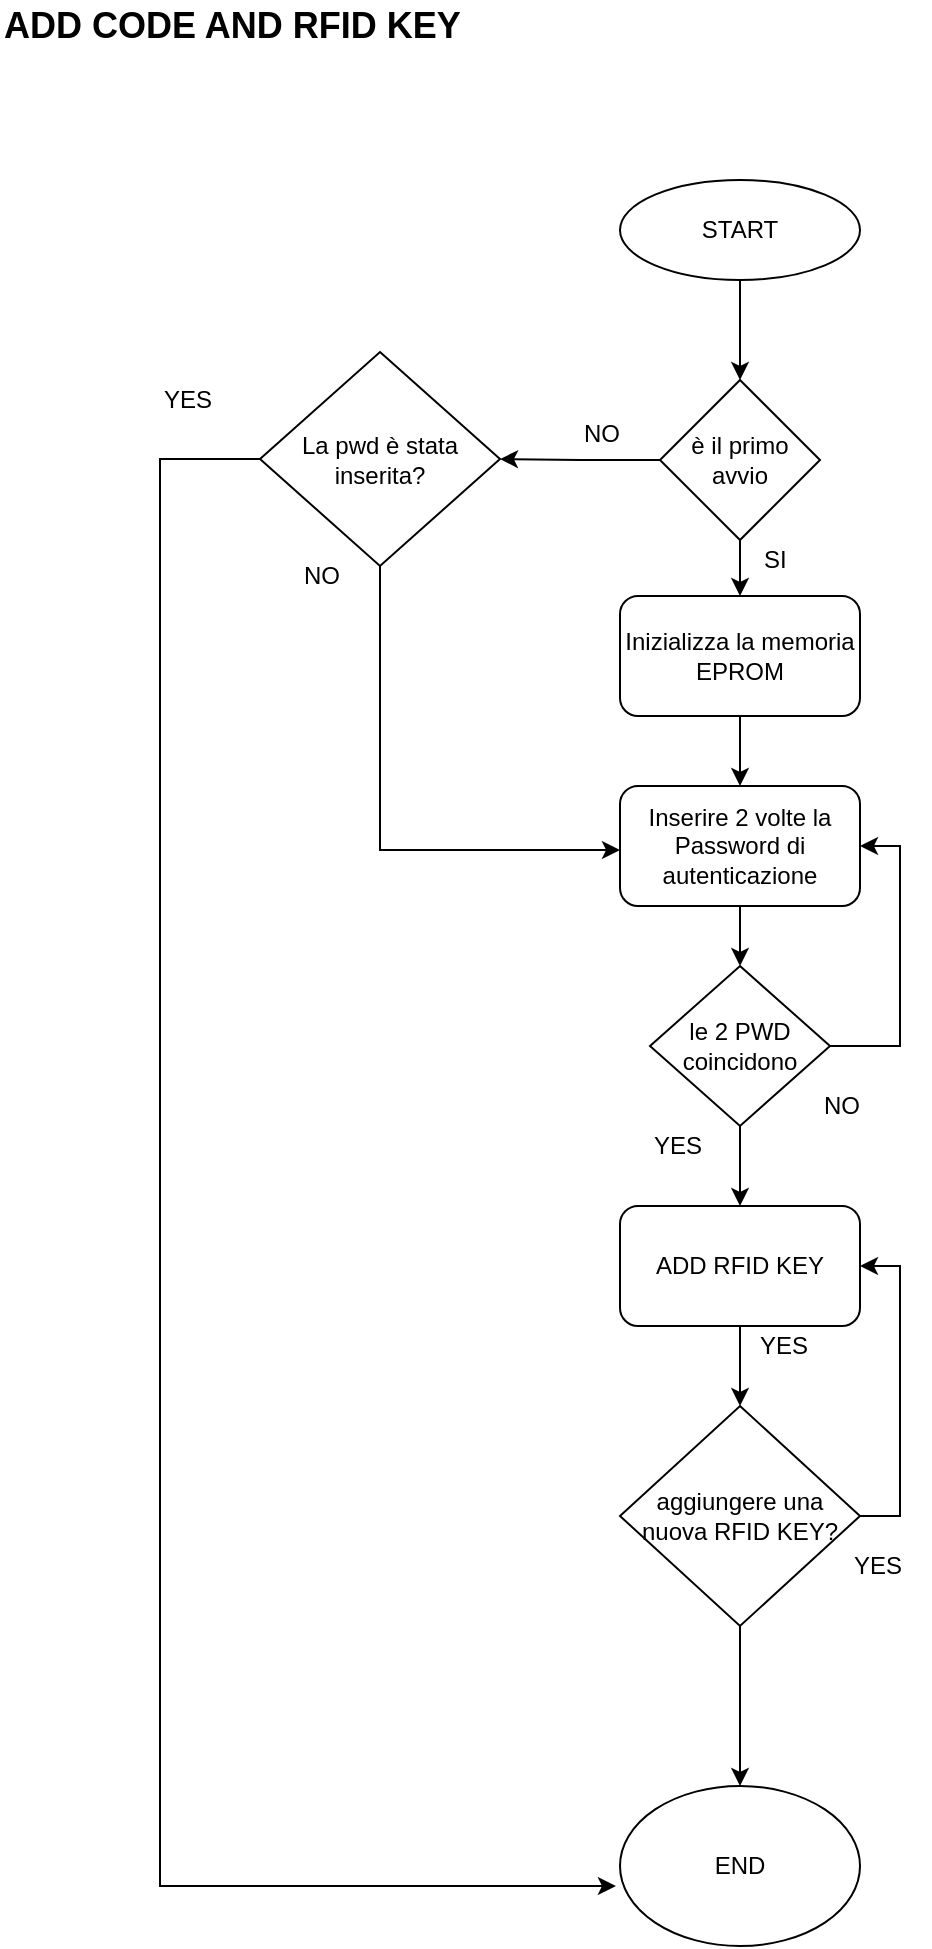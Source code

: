 <mxfile version="11.3.1" type="github" pages="1"><diagram id="GzJ5kb_HZyxEJcBnKKYt" name="Page-1"><mxGraphModel dx="1673" dy="872" grid="1" gridSize="10" guides="1" tooltips="1" connect="1" arrows="1" fold="1" page="1" pageScale="1" pageWidth="827" pageHeight="1169" math="0" shadow="0"><root><mxCell id="0"/><mxCell id="1" parent="0"/><mxCell id="JQCsbGnRsWV4-WamZks8-3" style="edgeStyle=orthogonalEdgeStyle;rounded=0;orthogonalLoop=1;jettySize=auto;html=1;entryX=0.5;entryY=0;entryDx=0;entryDy=0;" parent="1" source="JQCsbGnRsWV4-WamZks8-1" target="JQCsbGnRsWV4-WamZks8-2" edge="1"><mxGeometry relative="1" as="geometry"/></mxCell><mxCell id="JQCsbGnRsWV4-WamZks8-1" value="START" style="ellipse;whiteSpace=wrap;html=1;" parent="1" vertex="1"><mxGeometry x="390" y="147" width="120" height="50" as="geometry"/></mxCell><mxCell id="93fKd7a6iv3vn6x5iEPO-3" style="edgeStyle=orthogonalEdgeStyle;rounded=0;orthogonalLoop=1;jettySize=auto;html=1;exitX=0.5;exitY=1;exitDx=0;exitDy=0;entryX=0.5;entryY=0;entryDx=0;entryDy=0;" edge="1" parent="1" source="JQCsbGnRsWV4-WamZks8-2" target="93fKd7a6iv3vn6x5iEPO-2"><mxGeometry relative="1" as="geometry"/></mxCell><mxCell id="93fKd7a6iv3vn6x5iEPO-16" value="" style="edgeStyle=orthogonalEdgeStyle;rounded=0;orthogonalLoop=1;jettySize=auto;html=1;" edge="1" parent="1" source="JQCsbGnRsWV4-WamZks8-2" target="93fKd7a6iv3vn6x5iEPO-15"><mxGeometry relative="1" as="geometry"/></mxCell><mxCell id="JQCsbGnRsWV4-WamZks8-2" value="è il primo avvio" style="rhombus;whiteSpace=wrap;html=1;" parent="1" vertex="1"><mxGeometry x="410" y="247" width="80" height="80" as="geometry"/></mxCell><mxCell id="93fKd7a6iv3vn6x5iEPO-17" style="edgeStyle=orthogonalEdgeStyle;rounded=0;orthogonalLoop=1;jettySize=auto;html=1;entryX=0;entryY=0.633;entryDx=0;entryDy=0;entryPerimeter=0;" edge="1" parent="1"><mxGeometry relative="1" as="geometry"><mxPoint x="270" y="334" as="sourcePoint"/><mxPoint x="390" y="482" as="targetPoint"/><Array as="points"><mxPoint x="270" y="482"/></Array></mxGeometry></mxCell><mxCell id="93fKd7a6iv3vn6x5iEPO-18" style="edgeStyle=orthogonalEdgeStyle;rounded=0;orthogonalLoop=1;jettySize=auto;html=1;entryX=-0.017;entryY=0.625;entryDx=0;entryDy=0;entryPerimeter=0;" edge="1" parent="1" source="93fKd7a6iv3vn6x5iEPO-15" target="ufUKAyT2OznpqBrO6CIl-1"><mxGeometry relative="1" as="geometry"><mxPoint x="150" y="740" as="targetPoint"/><Array as="points"><mxPoint x="160" y="287"/><mxPoint x="160" y="1000"/></Array></mxGeometry></mxCell><mxCell id="93fKd7a6iv3vn6x5iEPO-15" value="La pwd è stata inserita?" style="rhombus;whiteSpace=wrap;html=1;" vertex="1" parent="1"><mxGeometry x="210" y="233" width="120" height="107" as="geometry"/></mxCell><mxCell id="JQCsbGnRsWV4-WamZks8-6" value="NO" style="text;html=1;resizable=0;points=[];autosize=1;align=left;verticalAlign=top;spacingTop=-4;" parent="1" vertex="1"><mxGeometry x="370" y="264" width="30" height="20" as="geometry"/></mxCell><mxCell id="JQCsbGnRsWV4-WamZks8-9" value="SI" style="text;html=1;resizable=0;points=[];autosize=1;align=left;verticalAlign=top;spacingTop=-4;" parent="1" vertex="1"><mxGeometry x="460" y="327" width="30" height="20" as="geometry"/></mxCell><mxCell id="JQCsbGnRsWV4-WamZks8-13" value="NO" style="text;html=1;resizable=0;points=[];autosize=1;align=left;verticalAlign=top;spacingTop=-4;" parent="1" vertex="1"><mxGeometry x="230" y="335" width="30" height="20" as="geometry"/></mxCell><mxCell id="ACOr25gVCpzw2QxYrwrL-36" style="edgeStyle=orthogonalEdgeStyle;rounded=0;orthogonalLoop=1;jettySize=auto;html=1;entryX=0.5;entryY=0;entryDx=0;entryDy=0;" parent="1" source="ACOr25gVCpzw2QxYrwrL-3" target="ACOr25gVCpzw2QxYrwrL-35" edge="1"><mxGeometry relative="1" as="geometry"/></mxCell><mxCell id="ACOr25gVCpzw2QxYrwrL-3" value="ADD RFID KEY" style="rounded=1;whiteSpace=wrap;html=1;" parent="1" vertex="1"><mxGeometry x="390" y="660" width="120" height="60" as="geometry"/></mxCell><mxCell id="ACOr25gVCpzw2QxYrwrL-33" value="YES" style="text;html=1;resizable=0;points=[];autosize=1;align=left;verticalAlign=top;spacingTop=-4;" parent="1" vertex="1"><mxGeometry x="405" y="620" width="40" height="20" as="geometry"/></mxCell><mxCell id="ACOr25gVCpzw2QxYrwrL-37" style="edgeStyle=orthogonalEdgeStyle;rounded=0;orthogonalLoop=1;jettySize=auto;html=1;entryX=0.5;entryY=0;entryDx=0;entryDy=0;" parent="1" source="ACOr25gVCpzw2QxYrwrL-35" target="ufUKAyT2OznpqBrO6CIl-1" edge="1"><mxGeometry relative="1" as="geometry"><mxPoint x="450" y="1021" as="targetPoint"/></mxGeometry></mxCell><mxCell id="93fKd7a6iv3vn6x5iEPO-14" style="edgeStyle=orthogonalEdgeStyle;rounded=0;orthogonalLoop=1;jettySize=auto;html=1;entryX=1;entryY=0.5;entryDx=0;entryDy=0;" edge="1" parent="1" source="ACOr25gVCpzw2QxYrwrL-35" target="ACOr25gVCpzw2QxYrwrL-3"><mxGeometry relative="1" as="geometry"><Array as="points"><mxPoint x="530" y="815"/><mxPoint x="530" y="690"/></Array></mxGeometry></mxCell><mxCell id="ACOr25gVCpzw2QxYrwrL-35" value="aggiungere una nuova RFID KEY?" style="rhombus;whiteSpace=wrap;html=1;" parent="1" vertex="1"><mxGeometry x="390" y="760" width="120" height="110" as="geometry"/></mxCell><mxCell id="ACOr25gVCpzw2QxYrwrL-40" value="YES" style="text;html=1;resizable=0;points=[];autosize=1;align=left;verticalAlign=top;spacingTop=-4;" parent="1" vertex="1"><mxGeometry x="505" y="830" width="40" height="20" as="geometry"/></mxCell><mxCell id="ACOr25gVCpzw2QxYrwrL-41" value="NO" style="text;html=1;resizable=0;points=[];autosize=1;align=left;verticalAlign=top;spacingTop=-4;" parent="1" vertex="1"><mxGeometry x="449" y="958" width="30" height="20" as="geometry"/></mxCell><mxCell id="ACOr25gVCpzw2QxYrwrL-46" value="NO" style="text;html=1;resizable=0;points=[];autosize=1;align=left;verticalAlign=top;spacingTop=-4;" parent="1" vertex="1"><mxGeometry x="490" y="600" width="30" height="20" as="geometry"/></mxCell><mxCell id="ACOr25gVCpzw2QxYrwrL-48" value="YES" style="text;html=1;resizable=0;points=[];autosize=1;align=left;verticalAlign=top;spacingTop=-4;" parent="1" vertex="1"><mxGeometry x="458" y="720" width="40" height="20" as="geometry"/></mxCell><mxCell id="ufUKAyT2OznpqBrO6CIl-1" value="END" style="ellipse;whiteSpace=wrap;html=1;" parent="1" vertex="1"><mxGeometry x="390" y="950" width="120" height="80" as="geometry"/></mxCell><mxCell id="ufUKAyT2OznpqBrO6CIl-2" value="&lt;font style=&quot;font-size: 18px&quot;&gt;&lt;b&gt;ADD CODE AND RFID KEY&lt;/b&gt;&lt;/font&gt;" style="text;html=1;resizable=0;points=[];autosize=1;align=left;verticalAlign=top;spacingTop=-4;strokeWidth=3;" parent="1" vertex="1"><mxGeometry x="80" y="57" width="240" height="20" as="geometry"/></mxCell><mxCell id="93fKd7a6iv3vn6x5iEPO-5" value="" style="edgeStyle=orthogonalEdgeStyle;rounded=0;orthogonalLoop=1;jettySize=auto;html=1;" edge="1" parent="1" source="93fKd7a6iv3vn6x5iEPO-2" target="93fKd7a6iv3vn6x5iEPO-4"><mxGeometry relative="1" as="geometry"/></mxCell><mxCell id="93fKd7a6iv3vn6x5iEPO-2" value="Inizializza la memoria EPROM " style="rounded=1;whiteSpace=wrap;html=1;" vertex="1" parent="1"><mxGeometry x="390" y="355" width="120" height="60" as="geometry"/></mxCell><mxCell id="93fKd7a6iv3vn6x5iEPO-11" value="" style="edgeStyle=orthogonalEdgeStyle;rounded=0;orthogonalLoop=1;jettySize=auto;html=1;" edge="1" parent="1" source="93fKd7a6iv3vn6x5iEPO-4" target="93fKd7a6iv3vn6x5iEPO-10"><mxGeometry relative="1" as="geometry"/></mxCell><mxCell id="93fKd7a6iv3vn6x5iEPO-4" value="Inserire 2 volte la Password di autenticazione" style="rounded=1;whiteSpace=wrap;html=1;" vertex="1" parent="1"><mxGeometry x="390" y="450" width="120" height="60" as="geometry"/></mxCell><mxCell id="93fKd7a6iv3vn6x5iEPO-12" style="edgeStyle=orthogonalEdgeStyle;rounded=0;orthogonalLoop=1;jettySize=auto;html=1;entryX=1;entryY=0.5;entryDx=0;entryDy=0;" edge="1" parent="1" source="93fKd7a6iv3vn6x5iEPO-10" target="93fKd7a6iv3vn6x5iEPO-4"><mxGeometry relative="1" as="geometry"><Array as="points"><mxPoint x="530" y="580"/><mxPoint x="530" y="480"/></Array></mxGeometry></mxCell><mxCell id="93fKd7a6iv3vn6x5iEPO-13" style="edgeStyle=orthogonalEdgeStyle;rounded=0;orthogonalLoop=1;jettySize=auto;html=1;entryX=0.5;entryY=0;entryDx=0;entryDy=0;" edge="1" parent="1" source="93fKd7a6iv3vn6x5iEPO-10" target="ACOr25gVCpzw2QxYrwrL-3"><mxGeometry relative="1" as="geometry"/></mxCell><mxCell id="93fKd7a6iv3vn6x5iEPO-10" value="le 2 PWD coincidono" style="rhombus;whiteSpace=wrap;html=1;" vertex="1" parent="1"><mxGeometry x="405" y="540" width="90" height="80" as="geometry"/></mxCell><mxCell id="93fKd7a6iv3vn6x5iEPO-19" value="YES" style="text;html=1;resizable=0;points=[];autosize=1;align=left;verticalAlign=top;spacingTop=-4;" vertex="1" parent="1"><mxGeometry x="160" y="247" width="40" height="20" as="geometry"/></mxCell></root></mxGraphModel></diagram></mxfile>